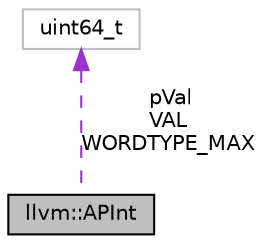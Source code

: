 digraph "llvm::APInt"
{
 // LATEX_PDF_SIZE
  bgcolor="transparent";
  edge [fontname="Helvetica",fontsize="10",labelfontname="Helvetica",labelfontsize="10"];
  node [fontname="Helvetica",fontsize="10",shape=record];
  Node1 [label="llvm::APInt",height=0.2,width=0.4,color="black", fillcolor="grey75", style="filled", fontcolor="black",tooltip="Class for arbitrary precision integers."];
  Node2 -> Node1 [dir="back",color="darkorchid3",fontsize="10",style="dashed",label=" pVal\nVAL\nWORDTYPE_MAX" ,fontname="Helvetica"];
  Node2 [label="uint64_t",height=0.2,width=0.4,color="grey75",tooltip=" "];
}
